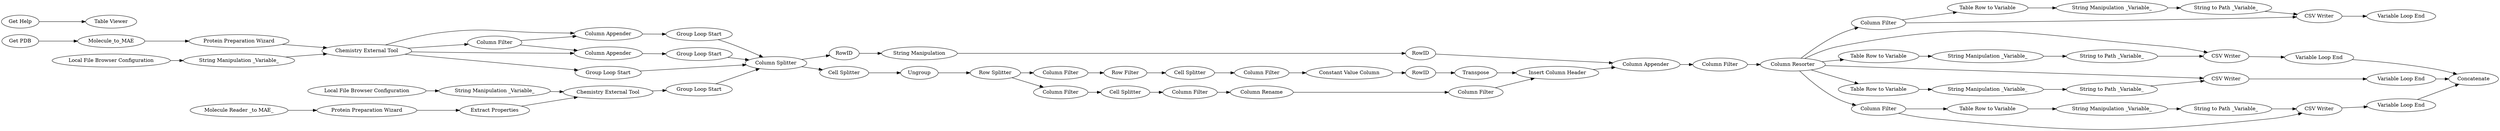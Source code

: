 digraph {
	15315 -> 15316
	15305 -> 15289
	15287 -> 15285
	15296 -> 15297
	15316 -> 15317
	15317 -> 15318
	15187 -> 15147
	15290 -> 15154
	15328 -> 15312
	15181 -> 15146
	15327 -> 15328
	15165 -> 15302
	15289 -> 15154
	15147 -> 15192
	15318 -> 15319
	15183 -> 15165
	15132 -> 15139
	15165 -> 15276
	15182 -> 15181
	15309 -> 15310
	15283 -> 15284
	15292 -> 15291
	15193 -> 15154
	15163 -> 15192
	15329 -> 15330
	15274 -> 15193
	15145 -> 15191
	15286 -> 15287
	15297 -> 15295
	15311 -> 15312
	15139 -> 15143
	15165 -> 15294
	15274 -> 15306
	15274 -> 15307
	15274 -> 15305
	15191 -> 15150
	15154 -> 15161
	15312 -> 15313
	15302 -> 15301
	15310 -> 15311
	15295 -> 15324
	15150 -> 15182
	15185 -> 15186
	15264 -> 15274
	15262 -> 15263
	15192 -> 15183
	15313 -> 15154
	15315 -> 15319
	15293 -> 15296
	15330 -> 15274
	15285 -> 15283
	15263 -> 15264
	15276 -> 15283
	15276 -> 15286
	15154 -> 15188
	15144 -> 15189
	15161 -> 15162
	15307 -> 15290
	15284 -> 15324
	15143 -> 15145
	15300 -> 15302
	15294 -> 15293
	15186 -> 15187
	15165 -> 15315
	15146 -> 15147
	15139 -> 15144
	15298 -> 15299
	15188 -> 15132
	15319 -> 15320
	15162 -> 15163
	15189 -> 15185
	15299 -> 15300
	15306 -> 15307
	15306 -> 15305
	15165 -> 15298
	15165 -> 15297
	15301 -> 15324
	15305 [label="Column Appender"]
	15162 [label="String Manipulation"]
	15316 [label="Table Row to Variable"]
	15320 [label="Variable Loop End"]
	15298 [label="Table Row to Variable"]
	15311 [label="Extract Properties"]
	15186 [label="Column Rename"]
	15161 [label=RowID]
	15147 [label="Insert Column Header"]
	15289 [label="Group Loop Start"]
	15313 [label="Group Loop Start"]
	15163 [label=RowID]
	15193 [label="Group Loop Start"]
	15300 [label="String to Path _Variable_"]
	15328 [label="String Manipulation _Variable_"]
	15165 [label="Column Resorter"]
	15263 [label=Molecule_to_MAE]
	15302 [label="CSV Writer"]
	15327 [label="Local File Browser Configuration"]
	15143 [label="Column Filter"]
	15301 [label="Variable Loop End"]
	15150 [label="Column Filter"]
	15191 [label="Cell Splitter"]
	15192 [label="Column Appender"]
	15310 [label="Protein Preparation Wizard"]
	15329 [label="Local File Browser Configuration"]
	15132 [label=Ungroup]
	15154 [label="Column Splitter"]
	15262 [label="Get PDB"]
	15295 [label="Variable Loop End"]
	15294 [label="Table Row to Variable"]
	15309 [label="Molecule Reader _to MAE_"]
	15319 [label="CSV Writer"]
	15330 [label="String Manipulation _Variable_"]
	15187 [label="Column Filter"]
	15188 [label="Cell Splitter"]
	15274 [label="Chemistry External Tool"]
	15292 [label="Get Help"]
	15296 [label="String to Path _Variable_"]
	15284 [label="Variable Loop End"]
	15183 [label="Column Filter"]
	15318 [label="String to Path _Variable_"]
	15290 [label="Group Loop Start"]
	15287 [label="String Manipulation _Variable_"]
	15181 [label=RowID]
	15182 [label="Constant Value Column"]
	15317 [label="String Manipulation _Variable_"]
	15189 [label="Cell Splitter"]
	15276 [label="Column Filter"]
	15297 [label="CSV Writer"]
	15307 [label="Column Appender"]
	15312 [label="Chemistry External Tool"]
	15293 [label="String Manipulation _Variable_"]
	15315 [label="Column Filter"]
	15139 [label="Row Splitter"]
	15144 [label="Column Filter"]
	15264 [label="Protein Preparation Wizard"]
	15324 [label=Concatenate]
	15286 [label="Table Row to Variable"]
	15299 [label="String Manipulation _Variable_"]
	15283 [label="CSV Writer"]
	15306 [label="Column Filter"]
	15185 [label="Column Filter"]
	15291 [label="Table Viewer"]
	15145 [label="Row Filter"]
	15146 [label=Transpose]
	15285 [label="String to Path _Variable_"]
	rankdir=LR
}
